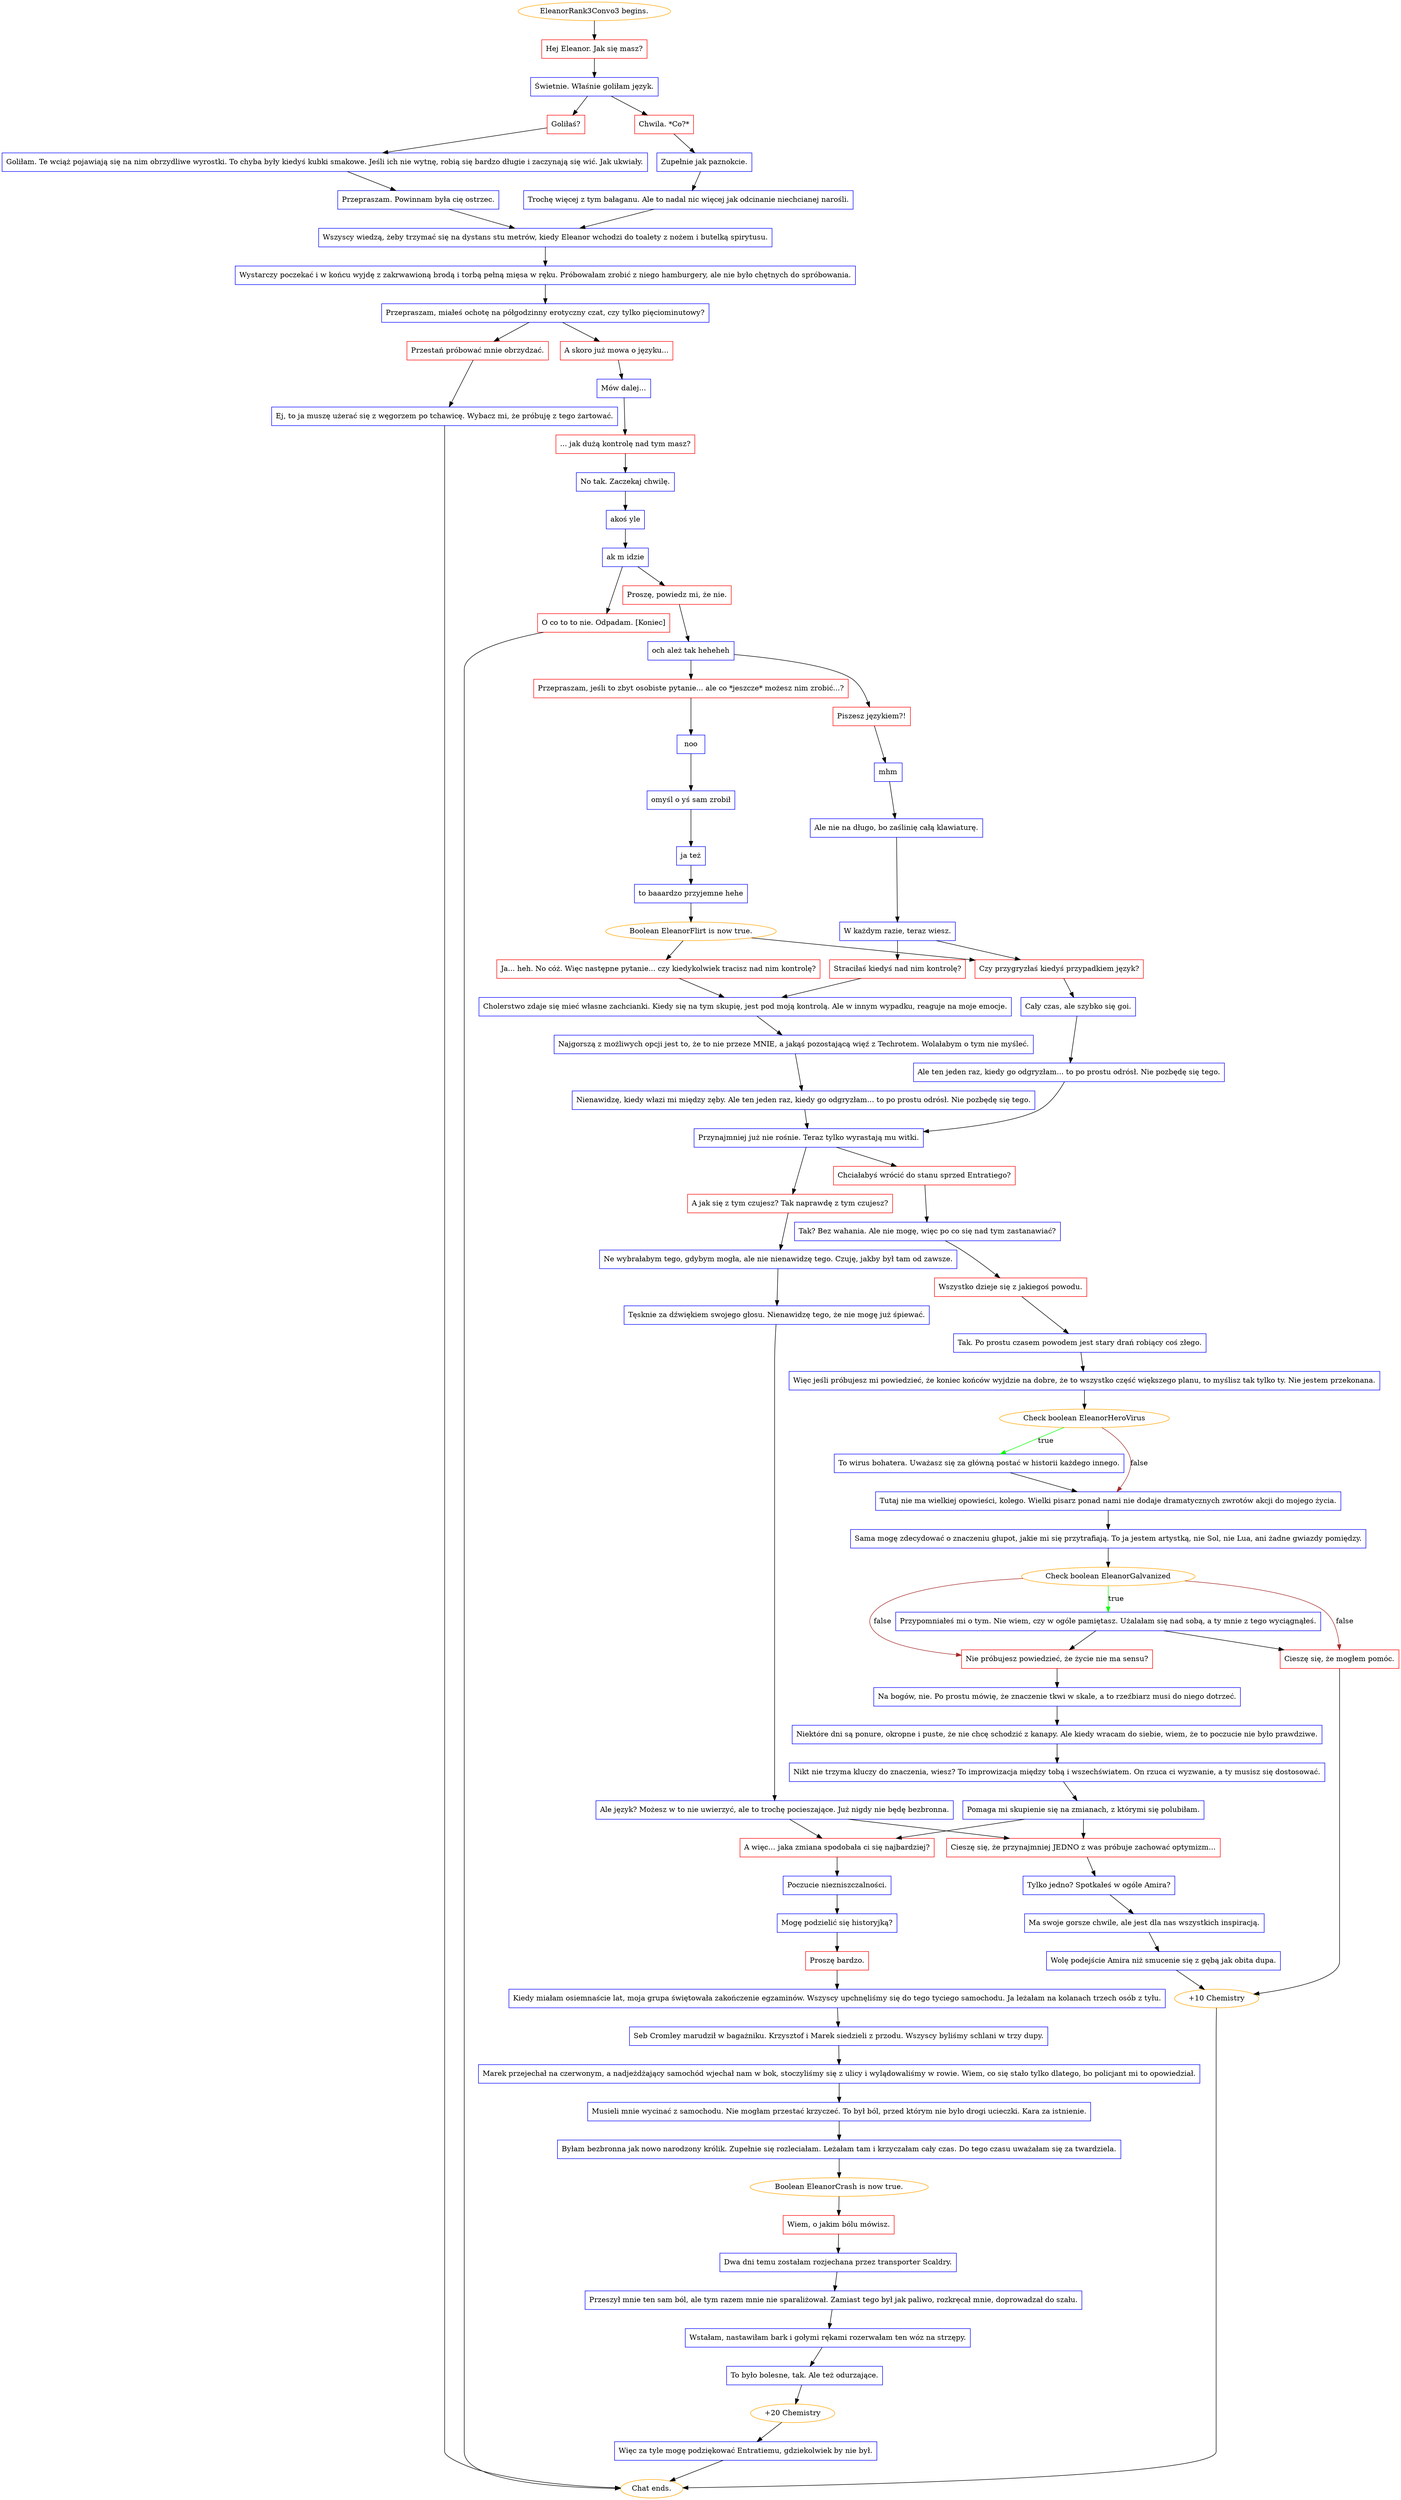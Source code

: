 digraph {
	"EleanorRank3Convo3 begins." [color=orange];
		"EleanorRank3Convo3 begins." -> j1328002797;
	j1328002797 [label="Hej Eleanor. Jak się masz?",shape=box,color=red];
		j1328002797 -> j1817249801;
	j1817249801 [label="Świetnie. Właśnie goliłam język.",shape=box,color=blue];
		j1817249801 -> j1769607225;
		j1817249801 -> j2635022493;
	j1769607225 [label="Goliłaś?",shape=box,color=red];
		j1769607225 -> j428719307;
	j2635022493 [label="Chwila. *Co?*",shape=box,color=red];
		j2635022493 -> j301207371;
	j428719307 [label="Goliłam. Te wciąż pojawiają się na nim obrzydliwe wyrostki. To chyba były kiedyś kubki smakowe. Jeśli ich nie wytnę, robią się bardzo długie i zaczynają się wić. Jak ukwiały.",shape=box,color=blue];
		j428719307 -> j439314474;
	j301207371 [label="Zupełnie jak paznokcie.",shape=box,color=blue];
		j301207371 -> j3692219632;
	j439314474 [label="Przepraszam. Powinnam była cię ostrzec.",shape=box,color=blue];
		j439314474 -> j816878542;
	j3692219632 [label="Trochę więcej z tym bałaganu. Ale to nadal nic więcej jak odcinanie niechcianej narośli.",shape=box,color=blue];
		j3692219632 -> j816878542;
	j816878542 [label="Wszyscy wiedzą, żeby trzymać się na dystans stu metrów, kiedy Eleanor wchodzi do toalety z nożem i butelką spirytusu.",shape=box,color=blue];
		j816878542 -> j2334762834;
	j2334762834 [label="Wystarczy poczekać i w końcu wyjdę z zakrwawioną brodą i torbą pełną mięsa w ręku. Próbowałam zrobić z niego hamburgery, ale nie było chętnych do spróbowania.",shape=box,color=blue];
		j2334762834 -> j2878316198;
	j2878316198 [label="Przepraszam, miałeś ochotę na półgodzinny erotyczny czat, czy tylko pięciominutowy?",shape=box,color=blue];
		j2878316198 -> j2058236579;
		j2878316198 -> j1327915573;
	j2058236579 [label="Przestań próbować mnie obrzydzać.",shape=box,color=red];
		j2058236579 -> j2570733984;
	j1327915573 [label="A skoro już mowa o języku...",shape=box,color=red];
		j1327915573 -> j3232246985;
	j2570733984 [label="Ej, to ja muszę użerać się z węgorzem po tchawicę. Wybacz mi, że próbuję z tego żartować.",shape=box,color=blue];
		j2570733984 -> "Chat ends.";
	j3232246985 [label="Mów dalej...",shape=box,color=blue];
		j3232246985 -> j3685674793;
	"Chat ends." [color=orange];
	j3685674793 [label="... jak dużą kontrolę nad tym masz?",shape=box,color=red];
		j3685674793 -> j584676490;
	j584676490 [label="No tak. Zaczekaj chwilę.",shape=box,color=blue];
		j584676490 -> j1288688488;
	j1288688488 [label="akoś yle",shape=box,color=blue];
		j1288688488 -> j2258841864;
	j2258841864 [label="ak m idzie",shape=box,color=blue];
		j2258841864 -> j794816155;
		j2258841864 -> j2221548010;
	j794816155 [label="Proszę, powiedz mi, że nie.",shape=box,color=red];
		j794816155 -> j2673384042;
	j2221548010 [label="O co to to nie. Odpadam. [Koniec]",shape=box,color=red];
		j2221548010 -> "Chat ends.";
	j2673384042 [label="och ależ tak heheheh",shape=box,color=blue];
		j2673384042 -> j2079854084;
		j2673384042 -> j1818777782;
	j2079854084 [label="Piszesz językiem?!",shape=box,color=red];
		j2079854084 -> j2732119523;
	j1818777782 [label="Przepraszam, jeśli to zbyt osobiste pytanie... ale co *jeszcze* możesz nim zrobić...?",shape=box,color=red];
		j1818777782 -> j1465651010;
	j2732119523 [label="mhm",shape=box,color=blue];
		j2732119523 -> j351449376;
	j1465651010 [label="noo",shape=box,color=blue];
		j1465651010 -> j1785896895;
	j351449376 [label="Ale nie na długo, bo zaślinię całą klawiaturę.",shape=box,color=blue];
		j351449376 -> j2349602549;
	j1785896895 [label="omyśl o yś sam zrobił",shape=box,color=blue];
		j1785896895 -> j3577122556;
	j2349602549 [label="W każdym razie, teraz wiesz.",shape=box,color=blue];
		j2349602549 -> j539436970;
		j2349602549 -> j2863912083;
	j3577122556 [label="ja też",shape=box,color=blue];
		j3577122556 -> j2367021765;
	j539436970 [label="Straciłaś kiedyś nad nim kontrolę?",shape=box,color=red];
		j539436970 -> j3087374815;
	j2863912083 [label="Czy przygryzłaś kiedyś przypadkiem język?",shape=box,color=red];
		j2863912083 -> j3887009452;
	j2367021765 [label="to baaardzo przyjemne hehe",shape=box,color=blue];
		j2367021765 -> j1548558611;
	j3087374815 [label="Cholerstwo zdaje się mieć własne zachcianki. Kiedy się na tym skupię, jest pod moją kontrolą. Ale w innym wypadku, reaguje na moje emocje.",shape=box,color=blue];
		j3087374815 -> j3076944491;
	j3887009452 [label="Cały czas, ale szybko się goi.",shape=box,color=blue];
		j3887009452 -> j2818176252;
	j1548558611 [label="Boolean EleanorFlirt is now true.",color=orange];
		j1548558611 -> j4288344464;
		j1548558611 -> j2863912083;
	j3076944491 [label="Najgorszą z możliwych opcji jest to, że to nie przeze MNIE, a jakąś pozostającą więź z Techrotem. Wolałabym o tym nie myśleć.",shape=box,color=blue];
		j3076944491 -> j3313490203;
	j2818176252 [label="Ale ten jeden raz, kiedy go odgryzłam... to po prostu odrósł. Nie pozbędę się tego.",shape=box,color=blue];
		j2818176252 -> j364726729;
	j4288344464 [label="Ja... heh. No cóż. Więc następne pytanie... czy kiedykolwiek tracisz nad nim kontrolę?",shape=box,color=red];
		j4288344464 -> j3087374815;
	j3313490203 [label="Nienawidzę, kiedy włazi mi między zęby. Ale ten jeden raz, kiedy go odgryzłam... to po prostu odrósł. Nie pozbędę się tego.",shape=box,color=blue];
		j3313490203 -> j364726729;
	j364726729 [label="Przynajmniej już nie rośnie. Teraz tylko wyrastają mu witki.",shape=box,color=blue];
		j364726729 -> j2436139834;
		j364726729 -> j1948593855;
	j2436139834 [label="Chciałabyś wrócić do stanu sprzed Entratiego?",shape=box,color=red];
		j2436139834 -> j3646688168;
	j1948593855 [label="A jak się z tym czujesz? Tak naprawdę z tym czujesz?",shape=box,color=red];
		j1948593855 -> j844106004;
	j3646688168 [label="Tak? Bez wahania. Ale nie mogę, więc po co się nad tym zastanawiać?",shape=box,color=blue];
		j3646688168 -> j3314679190;
	j844106004 [label="Ne wybrałabym tego, gdybym mogła, ale nie nienawidzę tego. Czuję, jakby był tam od zawsze.",shape=box,color=blue];
		j844106004 -> j3186989945;
	j3314679190 [label="Wszystko dzieje się z jakiegoś powodu.",shape=box,color=red];
		j3314679190 -> j3368584317;
	j3186989945 [label="Tęsknie za dźwiękiem swojego głosu. Nienawidzę tego, że nie mogę już śpiewać.",shape=box,color=blue];
		j3186989945 -> j3652919603;
	j3368584317 [label="Tak. Po prostu czasem powodem jest stary drań robiący coś złego.",shape=box,color=blue];
		j3368584317 -> j581878098;
	j3652919603 [label="Ale język? Możesz w to nie uwierzyć, ale to trochę pocieszające. Już nigdy nie będę bezbronna.",shape=box,color=blue];
		j3652919603 -> j311051003;
		j3652919603 -> j691774507;
	j581878098 [label="Więc jeśli próbujesz mi powiedzieć, że koniec końców wyjdzie na dobre, że to wszystko część większego planu, to myślisz tak tylko ty. Nie jestem przekonana.",shape=box,color=blue];
		j581878098 -> j2507987141;
	j311051003 [label="A więc… jaka zmiana spodobała ci się najbardziej?",shape=box,color=red];
		j311051003 -> j1901454756;
	j691774507 [label="Cieszę się, że przynajmniej JEDNO z was próbuje zachować optymizm...",shape=box,color=red];
		j691774507 -> j639114248;
	j2507987141 [label="Check boolean EleanorHeroVirus",color=orange];
		j2507987141 -> j2485050276 [label=true,color=green];
		j2507987141 -> j3707876731 [label=false,color=brown];
	j1901454756 [label="Poczucie niezniszczalności.",shape=box,color=blue];
		j1901454756 -> j3054689023;
	j639114248 [label="Tylko jedno? Spotkałeś w ogóle Amira?",shape=box,color=blue];
		j639114248 -> j2751025124;
	j2485050276 [label="To wirus bohatera. Uważasz się za główną postać w historii każdego innego.",shape=box,color=blue];
		j2485050276 -> j3707876731;
	j3707876731 [label="Tutaj nie ma wielkiej opowieści, kolego. Wielki pisarz ponad nami nie dodaje dramatycznych zwrotów akcji do mojego życia.",shape=box,color=blue];
		j3707876731 -> j182489119;
	j3054689023 [label="Mogę podzielić się historyjką?",shape=box,color=blue];
		j3054689023 -> j246240226;
	j2751025124 [label="Ma swoje gorsze chwile, ale jest dla nas wszystkich inspiracją.",shape=box,color=blue];
		j2751025124 -> j3192826263;
	j182489119 [label="Sama mogę zdecydować o znaczeniu głupot, jakie mi się przytrafiają. To ja jestem artystką, nie Sol, nie Lua, ani żadne gwiazdy pomiędzy.",shape=box,color=blue];
		j182489119 -> j3106372514;
	j246240226 [label="Proszę bardzo.",shape=box,color=red];
		j246240226 -> j1959579096;
	j3192826263 [label="Wolę podejście Amira niż smucenie się z gębą jak obita dupa.",shape=box,color=blue];
		j3192826263 -> j1933300832;
	j3106372514 [label="Check boolean EleanorGalvanized",color=orange];
		j3106372514 -> j229798295 [label=true,color=green];
		j3106372514 -> j1656050569 [label=false,color=brown];
		j3106372514 -> j3926699680 [label=false,color=brown];
	j1959579096 [label="Kiedy miałam osiemnaście lat, moja grupa świętowała zakończenie egzaminów. Wszyscy upchnęliśmy się do tego tyciego samochodu. Ja leżałam na kolanach trzech osób z tyłu.",shape=box,color=blue];
		j1959579096 -> j593918846;
	j1933300832 [label="+10 Chemistry",color=orange];
		j1933300832 -> "Chat ends.";
	j229798295 [label="Przypomniałeś mi o tym. Nie wiem, czy w ogóle pamiętasz. Użalałam się nad sobą, a ty mnie z tego wyciągnąłeś.",shape=box,color=blue];
		j229798295 -> j1656050569;
		j229798295 -> j3926699680;
	j1656050569 [label="Cieszę się, że mogłem pomóc.",shape=box,color=red];
		j1656050569 -> j1933300832;
	j3926699680 [label="Nie próbujesz powiedzieć, że życie nie ma sensu?",shape=box,color=red];
		j3926699680 -> j1129483247;
	j593918846 [label="Seb Cromley marudził w bagażniku. Krzysztof i Marek siedzieli z przodu. Wszyscy byliśmy schlani w trzy dupy.",shape=box,color=blue];
		j593918846 -> j3840672253;
	j1129483247 [label="Na bogów, nie. Po prostu mówię, że znaczenie tkwi w skale, a to rzeźbiarz musi do niego dotrzeć.",shape=box,color=blue];
		j1129483247 -> j238975359;
	j3840672253 [label="Marek przejechał na czerwonym, a nadjeżdżający samochód wjechał nam w bok, stoczyliśmy się z ulicy i wylądowaliśmy w rowie. Wiem, co się stało tylko dlatego, bo policjant mi to opowiedział.",shape=box,color=blue];
		j3840672253 -> j1578183917;
	j238975359 [label="Niektóre dni są ponure, okropne i puste, że nie chcę schodzić z kanapy. Ale kiedy wracam do siebie, wiem, że to poczucie nie było prawdziwe.",shape=box,color=blue];
		j238975359 -> j3838504679;
	j1578183917 [label="Musieli mnie wycinać z samochodu. Nie mogłam przestać krzyczeć. To był ból, przed którym nie było drogi ucieczki. Kara za istnienie.",shape=box,color=blue];
		j1578183917 -> j3553597591;
	j3838504679 [label="Nikt nie trzyma kluczy do znaczenia, wiesz? To improwizacja między tobą i wszechświatem. On rzuca ci wyzwanie, a ty musisz się dostosować.",shape=box,color=blue];
		j3838504679 -> j3324719100;
	j3553597591 [label="Byłam bezbronna jak nowo narodzony królik. Zupełnie się rozleciałam. Leżałam tam i krzyczałam cały czas. Do tego czasu uważałam się za twardziela.",shape=box,color=blue];
		j3553597591 -> j495378894;
	j3324719100 [label="Pomaga mi skupienie się na zmianach, z którymi się polubiłam.",shape=box,color=blue];
		j3324719100 -> j311051003;
		j3324719100 -> j691774507;
	j495378894 [label="Boolean EleanorCrash is now true.",color=orange];
		j495378894 -> j3123485841;
	j3123485841 [label="Wiem, o jakim bólu mówisz.",shape=box,color=red];
		j3123485841 -> j1764117525;
	j1764117525 [label="Dwa dni temu zostałam rozjechana przez transporter Scaldry.",shape=box,color=blue];
		j1764117525 -> j3013515139;
	j3013515139 [label="Przeszył mnie ten sam ból, ale tym razem mnie nie sparaliżował. Zamiast tego był jak paliwo, rozkręcał mnie, doprowadzał do szału.",shape=box,color=blue];
		j3013515139 -> j1854524022;
	j1854524022 [label="Wstałam, nastawiłam bark i gołymi rękami rozerwałam ten wóz na strzępy.",shape=box,color=blue];
		j1854524022 -> j3317134526;
	j3317134526 [label="To było bolesne, tak. Ale też odurzające.",shape=box,color=blue];
		j3317134526 -> j3047793451;
	j3047793451 [label="+20 Chemistry",color=orange];
		j3047793451 -> j740502313;
	j740502313 [label="Więc za tyle mogę podziękować Entratiemu, gdziekolwiek by nie był.",shape=box,color=blue];
		j740502313 -> "Chat ends.";
}